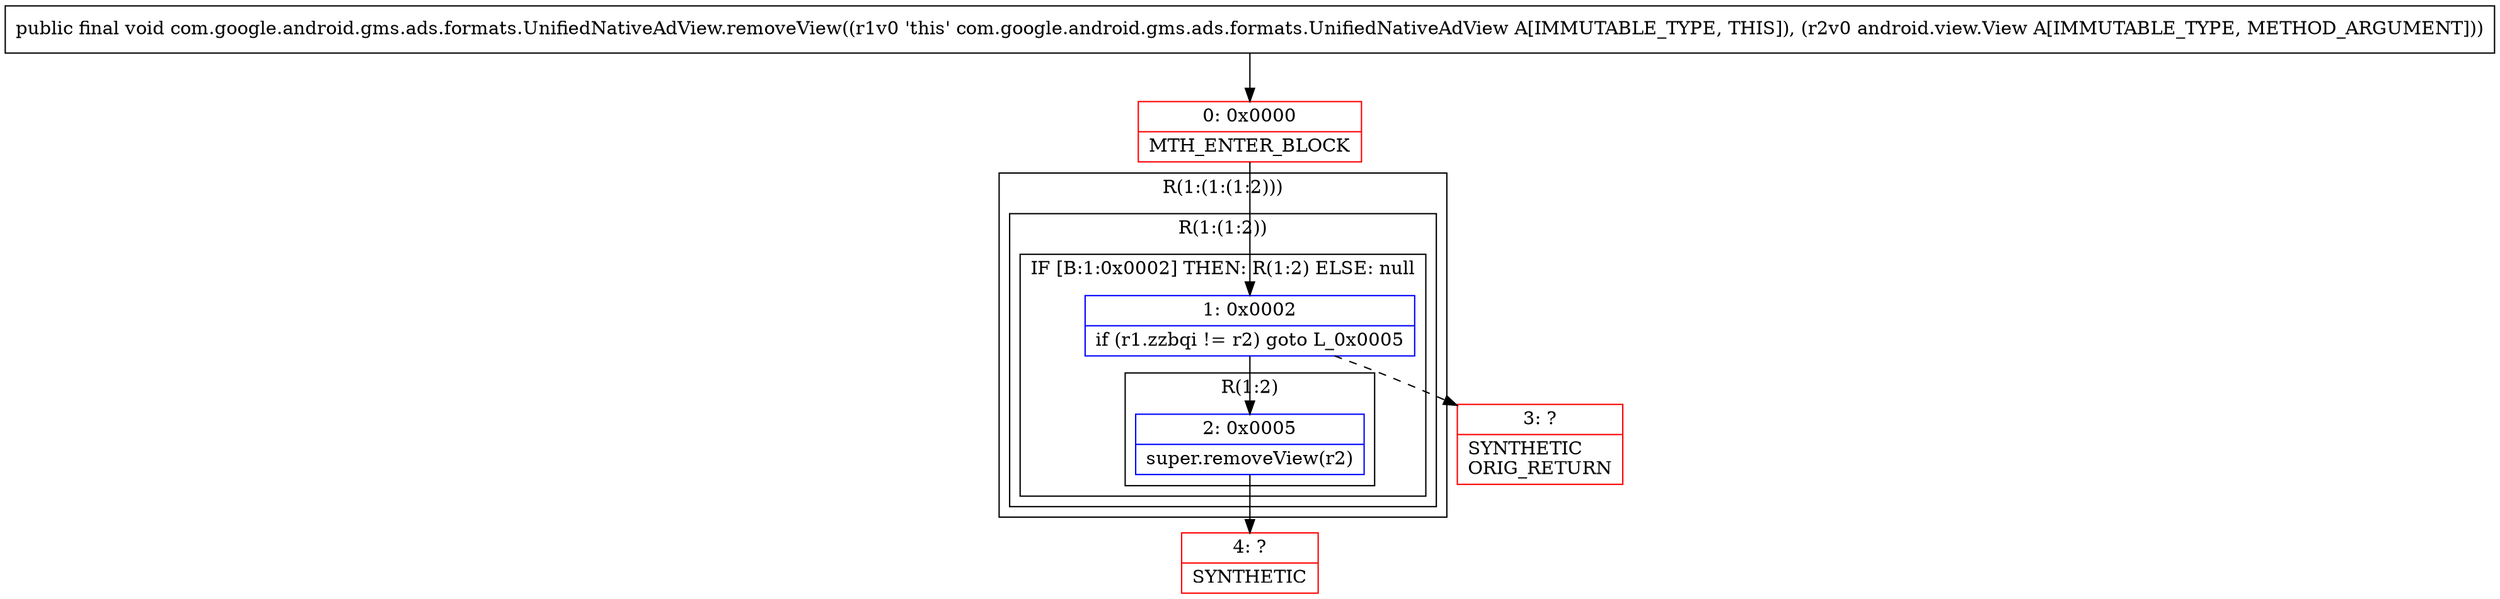 digraph "CFG forcom.google.android.gms.ads.formats.UnifiedNativeAdView.removeView(Landroid\/view\/View;)V" {
subgraph cluster_Region_825700246 {
label = "R(1:(1:(1:2)))";
node [shape=record,color=blue];
subgraph cluster_Region_354531015 {
label = "R(1:(1:2))";
node [shape=record,color=blue];
subgraph cluster_IfRegion_670606635 {
label = "IF [B:1:0x0002] THEN: R(1:2) ELSE: null";
node [shape=record,color=blue];
Node_1 [shape=record,label="{1\:\ 0x0002|if (r1.zzbqi != r2) goto L_0x0005\l}"];
subgraph cluster_Region_1378643394 {
label = "R(1:2)";
node [shape=record,color=blue];
Node_2 [shape=record,label="{2\:\ 0x0005|super.removeView(r2)\l}"];
}
}
}
}
Node_0 [shape=record,color=red,label="{0\:\ 0x0000|MTH_ENTER_BLOCK\l}"];
Node_3 [shape=record,color=red,label="{3\:\ ?|SYNTHETIC\lORIG_RETURN\l}"];
Node_4 [shape=record,color=red,label="{4\:\ ?|SYNTHETIC\l}"];
MethodNode[shape=record,label="{public final void com.google.android.gms.ads.formats.UnifiedNativeAdView.removeView((r1v0 'this' com.google.android.gms.ads.formats.UnifiedNativeAdView A[IMMUTABLE_TYPE, THIS]), (r2v0 android.view.View A[IMMUTABLE_TYPE, METHOD_ARGUMENT])) }"];
MethodNode -> Node_0;
Node_1 -> Node_2;
Node_1 -> Node_3[style=dashed];
Node_2 -> Node_4;
Node_0 -> Node_1;
}

